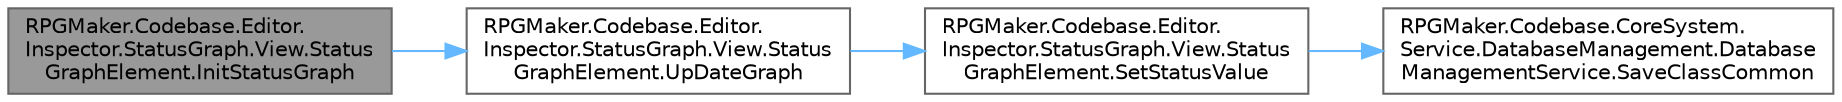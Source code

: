 digraph "RPGMaker.Codebase.Editor.Inspector.StatusGraph.View.StatusGraphElement.InitStatusGraph"
{
 // LATEX_PDF_SIZE
  bgcolor="transparent";
  edge [fontname=Helvetica,fontsize=10,labelfontname=Helvetica,labelfontsize=10];
  node [fontname=Helvetica,fontsize=10,shape=box,height=0.2,width=0.4];
  rankdir="LR";
  Node1 [id="Node000001",label="RPGMaker.Codebase.Editor.\lInspector.StatusGraph.View.Status\lGraphElement.InitStatusGraph",height=0.2,width=0.4,color="gray40", fillcolor="grey60", style="filled", fontcolor="black",tooltip=" "];
  Node1 -> Node2 [id="edge1_Node000001_Node000002",color="steelblue1",style="solid",tooltip=" "];
  Node2 [id="Node000002",label="RPGMaker.Codebase.Editor.\lInspector.StatusGraph.View.Status\lGraphElement.UpDateGraph",height=0.2,width=0.4,color="grey40", fillcolor="white", style="filled",URL="$d3/d20/class_r_p_g_maker_1_1_codebase_1_1_editor_1_1_inspector_1_1_status_graph_1_1_view_1_1_status_graph_element.html#a211a9cc9bad071e850e10a3e7d23438a",tooltip=" "];
  Node2 -> Node3 [id="edge2_Node000002_Node000003",color="steelblue1",style="solid",tooltip=" "];
  Node3 [id="Node000003",label="RPGMaker.Codebase.Editor.\lInspector.StatusGraph.View.Status\lGraphElement.SetStatusValue",height=0.2,width=0.4,color="grey40", fillcolor="white", style="filled",URL="$d3/d20/class_r_p_g_maker_1_1_codebase_1_1_editor_1_1_inspector_1_1_status_graph_1_1_view_1_1_status_graph_element.html#a4c72edd048c2fa369cb590de8530fbcd",tooltip=" "];
  Node3 -> Node4 [id="edge3_Node000003_Node000004",color="steelblue1",style="solid",tooltip=" "];
  Node4 [id="Node000004",label="RPGMaker.Codebase.CoreSystem.\lService.DatabaseManagement.Database\lManagementService.SaveClassCommon",height=0.2,width=0.4,color="grey40", fillcolor="white", style="filled",URL="$db/db0/class_r_p_g_maker_1_1_codebase_1_1_core_system_1_1_service_1_1_database_management_1_1_database_management_service.html#a7070019f7a5055e7745cb4046cb087dd",tooltip=" "];
}
